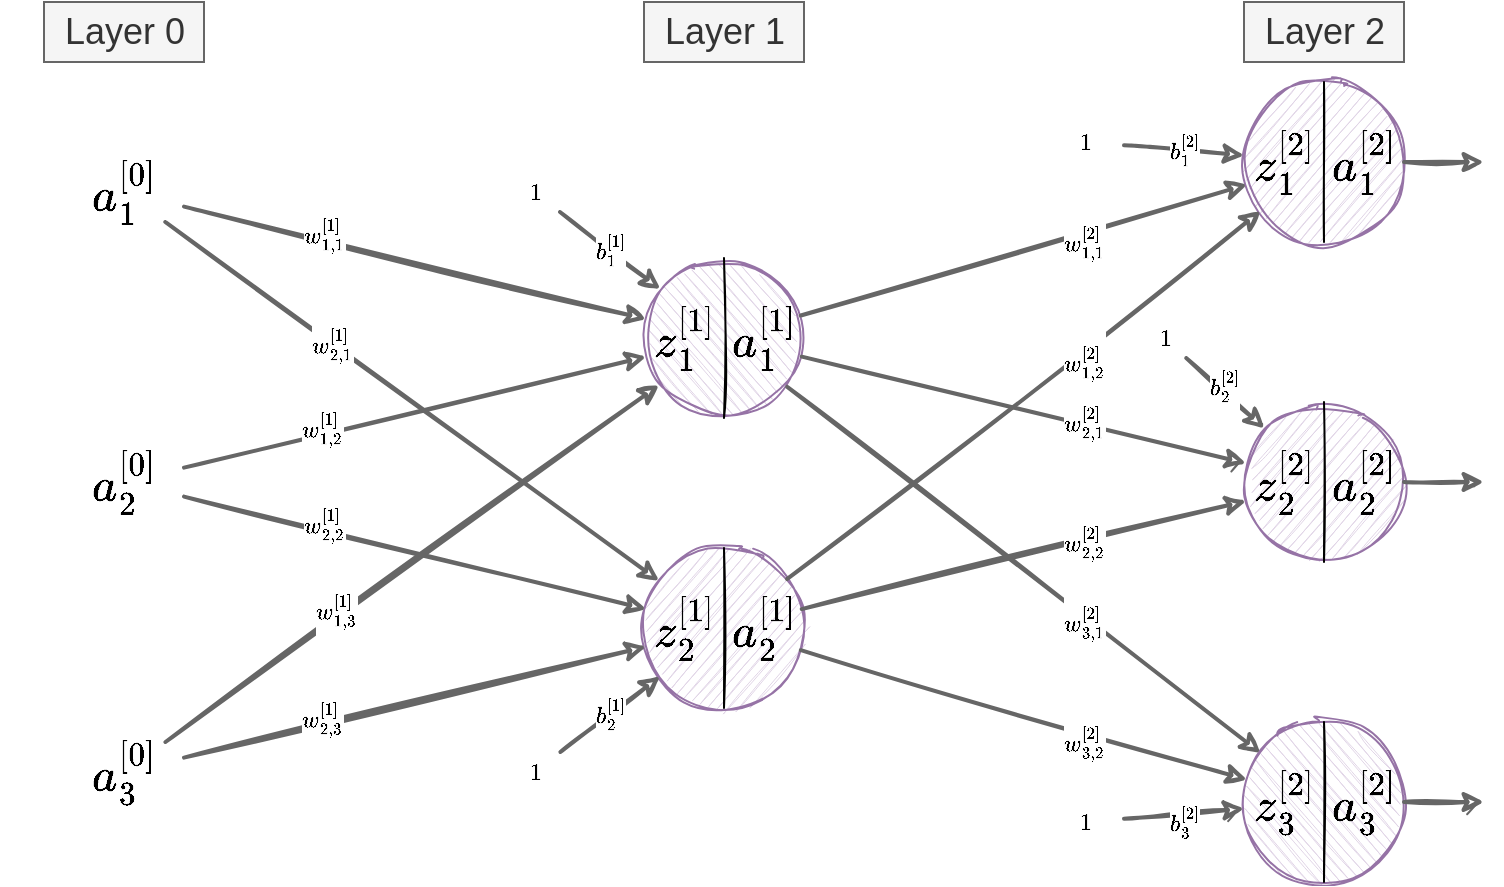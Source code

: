 <mxfile version="15.4.0" type="device"><diagram id="4wz7xuQKJkNMHfDtHuGY" name="Page-1"><mxGraphModel dx="763" dy="621" grid="1" gridSize="10" guides="1" tooltips="1" connect="1" arrows="1" fold="1" page="1" pageScale="1" pageWidth="850" pageHeight="1100" math="1" shadow="0"><root><mxCell id="0"/><mxCell id="1" parent="0"/><mxCell id="C5hVeB7MUXMw_cSj1rmT-40" value="" style="ellipse;whiteSpace=wrap;html=1;sketch=1;fontSize=32;fillColor=#e1d5e7;strokeColor=#9673a6;flipH=1;" vertex="1" parent="1"><mxGeometry x="680" y="360" width="80" height="80" as="geometry"/></mxCell><mxCell id="C5hVeB7MUXMw_cSj1rmT-41" value="" style="ellipse;whiteSpace=wrap;html=1;sketch=1;fontSize=32;fillColor=#e1d5e7;strokeColor=#9673a6;" vertex="1" parent="1"><mxGeometry x="680" y="40" width="80" height="80" as="geometry"/></mxCell><mxCell id="C5hVeB7MUXMw_cSj1rmT-42" value="" style="ellipse;whiteSpace=wrap;html=1;sketch=1;fontSize=32;fillColor=#e1d5e7;strokeColor=#9673a6;" vertex="1" parent="1"><mxGeometry x="680" y="200" width="80" height="80" as="geometry"/></mxCell><mxCell id="C5hVeB7MUXMw_cSj1rmT-60" value="$$z_1^{[2]}$$" style="text;html=1;strokeColor=none;fillColor=none;align=center;verticalAlign=middle;whiteSpace=wrap;rounded=0;fontSize=20;" vertex="1" parent="1"><mxGeometry x="670" y="65" width="60" height="30" as="geometry"/></mxCell><mxCell id="C5hVeB7MUXMw_cSj1rmT-61" value="$$a_1^{[2]}$$" style="text;html=1;strokeColor=none;fillColor=none;align=center;verticalAlign=middle;whiteSpace=wrap;rounded=0;fontSize=20;" vertex="1" parent="1"><mxGeometry x="710" y="65" width="60" height="30" as="geometry"/></mxCell><mxCell id="C5hVeB7MUXMw_cSj1rmT-63" value="$$z_2^{[2]}$$" style="text;html=1;strokeColor=none;fillColor=none;align=center;verticalAlign=middle;whiteSpace=wrap;rounded=0;fontSize=20;" vertex="1" parent="1"><mxGeometry x="670" y="225" width="60" height="30" as="geometry"/></mxCell><mxCell id="C5hVeB7MUXMw_cSj1rmT-64" value="$$a_2^{[2]}$$" style="text;html=1;strokeColor=none;fillColor=none;align=center;verticalAlign=middle;whiteSpace=wrap;rounded=0;fontSize=20;" vertex="1" parent="1"><mxGeometry x="710" y="225" width="60" height="30" as="geometry"/></mxCell><mxCell id="C5hVeB7MUXMw_cSj1rmT-66" value="$$z_3^{[2]}$$" style="text;html=1;strokeColor=none;fillColor=none;align=center;verticalAlign=middle;whiteSpace=wrap;rounded=0;fontSize=20;" vertex="1" parent="1"><mxGeometry x="670" y="385" width="60" height="30" as="geometry"/></mxCell><mxCell id="C5hVeB7MUXMw_cSj1rmT-67" value="$$a_3^{[2]}$$" style="text;html=1;strokeColor=none;fillColor=none;align=center;verticalAlign=middle;whiteSpace=wrap;rounded=0;fontSize=20;" vertex="1" parent="1"><mxGeometry x="710" y="385" width="60" height="30" as="geometry"/></mxCell><mxCell id="ma1jWITB2S8ZxH0wA29_-25" value="" style="ellipse;whiteSpace=wrap;html=1;sketch=1;fontSize=32;fillColor=#e1d5e7;strokeColor=#9673a6;flipH=1;" parent="1" vertex="1"><mxGeometry x="380" y="128" width="80" height="80" as="geometry"/></mxCell><mxCell id="C5hVeB7MUXMw_cSj1rmT-24" value="" style="ellipse;whiteSpace=wrap;html=1;sketch=1;fontSize=32;fillColor=#e1d5e7;strokeColor=#9673a6;" vertex="1" parent="1"><mxGeometry x="380" y="273" width="80" height="80" as="geometry"/></mxCell><mxCell id="C5hVeB7MUXMw_cSj1rmT-25" value="$$z_2^{[1]}$$" style="text;html=1;strokeColor=none;fillColor=none;align=center;verticalAlign=middle;whiteSpace=wrap;rounded=0;fontSize=20;" vertex="1" parent="1"><mxGeometry x="370" y="298" width="60" height="30" as="geometry"/></mxCell><mxCell id="C5hVeB7MUXMw_cSj1rmT-26" value="$$a_2^{[1]}$$" style="text;html=1;strokeColor=none;fillColor=none;align=center;verticalAlign=middle;whiteSpace=wrap;rounded=0;fontSize=20;" vertex="1" parent="1"><mxGeometry x="410" y="298" width="60" height="30" as="geometry"/></mxCell><mxCell id="br9fYgsfnUWQipwMjF4k-3" value="$$z_1^{[1]}$$" style="text;html=1;strokeColor=none;fillColor=none;align=center;verticalAlign=middle;whiteSpace=wrap;rounded=0;fontSize=20;" parent="1" vertex="1"><mxGeometry x="370" y="153" width="60" height="30" as="geometry"/></mxCell><mxCell id="br9fYgsfnUWQipwMjF4k-4" value="$$a_1^{[1]}$$" style="text;html=1;strokeColor=none;fillColor=none;align=center;verticalAlign=middle;whiteSpace=wrap;rounded=0;fontSize=20;" parent="1" vertex="1"><mxGeometry x="410" y="153" width="60" height="30" as="geometry"/></mxCell><mxCell id="ma1jWITB2S8ZxH0wA29_-26" value="$$w_{1,1}^{[1]}&lt;br style=&quot;font-size: 10px;&quot;&gt;$$" style="sketch=1;orthogonalLoop=1;jettySize=auto;html=1;fontSize=10;strokeWidth=2;fillColor=#f5f5f5;strokeColor=#666666;endArrow=classic;endFill=1;" parent="1" source="br9fYgsfnUWQipwMjF4k-6" target="ma1jWITB2S8ZxH0wA29_-25" edge="1"><mxGeometry x="-0.399" y="3" relative="1" as="geometry"><mxPoint x="152.349" y="103.527" as="sourcePoint"/><mxPoint as="offset"/></mxGeometry></mxCell><mxCell id="ma1jWITB2S8ZxH0wA29_-27" value="&lt;span style=&quot;background-color: rgb(255, 255, 255); font-size: 10px;&quot;&gt;$$w_{1,2}^{[1]}$$&lt;br style=&quot;font-size: 10px;&quot;&gt;&lt;/span&gt;" style="sketch=1;orthogonalLoop=1;jettySize=auto;html=1;fontSize=10;strokeWidth=2;fillColor=#f5f5f5;strokeColor=#666666;endArrow=classic;endFill=1;labelBackgroundColor=default;" parent="1" source="br9fYgsfnUWQipwMjF4k-7" target="ma1jWITB2S8ZxH0wA29_-25" edge="1"><mxGeometry x="-0.409" y="-2" relative="1" as="geometry"><mxPoint x="158.917" y="196.245" as="sourcePoint"/><mxPoint y="1" as="offset"/></mxGeometry></mxCell><mxCell id="ma1jWITB2S8ZxH0wA29_-28" value="$$w_{1,3}^{[1]}&lt;br style=&quot;font-size: 10px;&quot;&gt;$$" style="sketch=1;orthogonalLoop=1;jettySize=auto;html=1;fontSize=10;strokeWidth=2;fillColor=#f5f5f5;strokeColor=#666666;endArrow=classic;endFill=1;" parent="1" source="br9fYgsfnUWQipwMjF4k-8" target="ma1jWITB2S8ZxH0wA29_-25" edge="1"><mxGeometry x="-0.292" y="3" relative="1" as="geometry"><mxPoint x="152.349" y="376.473" as="sourcePoint"/><mxPoint as="offset"/></mxGeometry></mxCell><mxCell id="br9fYgsfnUWQipwMjF4k-6" value="$$a_1^{[0]}$$" style="text;html=1;strokeColor=none;fillColor=none;align=center;verticalAlign=middle;whiteSpace=wrap;rounded=0;fontSize=20;flipH=1;" parent="1" vertex="1"><mxGeometry x="90" y="80" width="60" height="30" as="geometry"/></mxCell><mxCell id="br9fYgsfnUWQipwMjF4k-7" value="$$a_2^{[0]}$$" style="text;html=1;strokeColor=none;fillColor=none;align=center;verticalAlign=middle;whiteSpace=wrap;rounded=0;fontSize=20;" parent="1" vertex="1"><mxGeometry x="90" y="225" width="60" height="30" as="geometry"/></mxCell><mxCell id="br9fYgsfnUWQipwMjF4k-8" value="$$a_3^{[0]}$$" style="text;html=1;strokeColor=none;fillColor=none;align=center;verticalAlign=middle;whiteSpace=wrap;rounded=0;fontSize=20;" parent="1" vertex="1"><mxGeometry x="90" y="370" width="60" height="30" as="geometry"/></mxCell><mxCell id="ma1jWITB2S8ZxH0wA29_-41" value="$$1$$" style="text;html=1;align=center;verticalAlign=middle;resizable=0;points=[];autosize=1;fontSize=10;" parent="1" vertex="1"><mxGeometry x="305" y="85" width="40" height="20" as="geometry"/></mxCell><mxCell id="C5hVeB7MUXMw_cSj1rmT-19" value="$$b_1^{[1]}$$" style="sketch=1;orthogonalLoop=1;jettySize=auto;html=1;fontSize=10;strokeWidth=2;fillColor=#f5f5f5;strokeColor=#666666;endArrow=classic;endFill=1;spacing=0;labelBackgroundColor=default;labelBorderColor=none;" edge="1" parent="1" source="ma1jWITB2S8ZxH0wA29_-41" target="ma1jWITB2S8ZxH0wA29_-25"><mxGeometry x="250" y="-10" as="geometry"><mxPoint x="164.999" y="370" as="sourcePoint"/><mxPoint x="328.842" y="477.987" as="targetPoint"/><Array as="points"/><mxPoint as="offset"/></mxGeometry></mxCell><mxCell id="C5hVeB7MUXMw_cSj1rmT-22" value="$$1$$" style="text;html=1;align=center;verticalAlign=middle;resizable=0;points=[];autosize=1;fontSize=10;" vertex="1" parent="1"><mxGeometry x="305" y="375" width="40" height="20" as="geometry"/></mxCell><mxCell id="C5hVeB7MUXMw_cSj1rmT-23" value="$$b_2^{[1]}$$" style="sketch=1;orthogonalLoop=1;jettySize=auto;html=1;fontSize=10;strokeWidth=2;fillColor=#f5f5f5;strokeColor=#666666;endArrow=classic;endFill=1;spacing=3;shadow=0;" edge="1" parent="1" source="C5hVeB7MUXMw_cSj1rmT-22" target="C5hVeB7MUXMw_cSj1rmT-24"><mxGeometry x="250" y="190" as="geometry"><mxPoint x="164.999" y="570" as="sourcePoint"/><mxPoint x="328.842" y="677.987" as="targetPoint"/><Array as="points"/><mxPoint as="offset"/></mxGeometry></mxCell><mxCell id="C5hVeB7MUXMw_cSj1rmT-31" value="$$w_{2,1}^{[1]}&lt;br style=&quot;font-size: 10px&quot;&gt;$$" style="sketch=1;orthogonalLoop=1;jettySize=auto;html=1;fontSize=10;strokeWidth=2;fillColor=#f5f5f5;strokeColor=#666666;endArrow=classic;endFill=1;" edge="1" parent="1" source="br9fYgsfnUWQipwMjF4k-6" target="C5hVeB7MUXMw_cSj1rmT-24"><mxGeometry x="-0.322" y="-1" relative="1" as="geometry"><mxPoint x="160" y="114.319" as="sourcePoint"/><mxPoint x="326.801" y="166.134" as="targetPoint"/><mxPoint y="-1" as="offset"/></mxGeometry></mxCell><mxCell id="C5hVeB7MUXMw_cSj1rmT-32" value="Layer 0" style="text;html=1;align=center;verticalAlign=middle;resizable=0;points=[];autosize=1;strokeColor=#666666;fillColor=#f5f5f5;fontSize=18;fontColor=#333333;" vertex="1" parent="1"><mxGeometry x="80" width="80" height="30" as="geometry"/></mxCell><mxCell id="ClwESRYNOHez5iAGAVt0-2" value="" style="endArrow=none;html=1;rounded=0;fontSize=32;edgeStyle=orthogonalEdgeStyle;entryX=0.5;entryY=0;entryDx=0;entryDy=0;exitX=0.5;exitY=1;exitDx=0;exitDy=0;sketch=1;" parent="1" source="ma1jWITB2S8ZxH0wA29_-25" target="ma1jWITB2S8ZxH0wA29_-25" edge="1"><mxGeometry x="370" y="128" width="50" height="50" as="geometry"><mxPoint x="480" y="138" as="sourcePoint"/><mxPoint x="480" y="48" as="targetPoint"/></mxGeometry></mxCell><mxCell id="C5hVeB7MUXMw_cSj1rmT-27" value="" style="endArrow=none;html=1;rounded=0;fontSize=32;edgeStyle=orthogonalEdgeStyle;entryX=0.5;entryY=0;entryDx=0;entryDy=0;exitX=0.5;exitY=1;exitDx=0;exitDy=0;sketch=1;" edge="1" parent="1" source="C5hVeB7MUXMw_cSj1rmT-24" target="C5hVeB7MUXMw_cSj1rmT-24"><mxGeometry x="370" y="273" width="50" height="50" as="geometry"><mxPoint x="480" y="283" as="sourcePoint"/><mxPoint x="480" y="193" as="targetPoint"/></mxGeometry></mxCell><mxCell id="C5hVeB7MUXMw_cSj1rmT-33" value="$$w_{2,3}^{[1]}&lt;br style=&quot;font-size: 10px&quot;&gt;$$" style="sketch=1;orthogonalLoop=1;jettySize=auto;html=1;fontSize=10;strokeWidth=2;fillColor=#f5f5f5;strokeColor=#666666;endArrow=classic;endFill=1;" edge="1" parent="1" source="br9fYgsfnUWQipwMjF4k-8" target="C5hVeB7MUXMw_cSj1rmT-24"><mxGeometry x="-0.399" y="3" relative="1" as="geometry"><mxPoint x="144.794" y="120" as="sourcePoint"/><mxPoint x="280" y="480" as="targetPoint"/><mxPoint as="offset"/></mxGeometry></mxCell><mxCell id="C5hVeB7MUXMw_cSj1rmT-34" value="$$w_{2,2}^{[1]}&lt;br style=&quot;font-size: 10px&quot;&gt;$$" style="sketch=1;orthogonalLoop=1;jettySize=auto;html=1;fontSize=10;strokeWidth=2;fillColor=#f5f5f5;strokeColor=#666666;endArrow=classic;endFill=1;" edge="1" parent="1" source="br9fYgsfnUWQipwMjF4k-7" target="C5hVeB7MUXMw_cSj1rmT-24"><mxGeometry x="-0.399" y="3" relative="1" as="geometry"><mxPoint x="154.794" y="130" as="sourcePoint"/><mxPoint x="70" y="320" as="targetPoint"/><mxPoint as="offset"/></mxGeometry></mxCell><mxCell id="C5hVeB7MUXMw_cSj1rmT-45" value="$$w_{1,1}^{[2]}&lt;br style=&quot;font-size: 10px&quot;&gt;$$" style="sketch=1;orthogonalLoop=1;jettySize=auto;html=1;fontSize=10;strokeWidth=2;fillColor=#f5f5f5;strokeColor=#666666;endArrow=classic;endFill=1;" edge="1" parent="1" source="ma1jWITB2S8ZxH0wA29_-25" target="C5hVeB7MUXMw_cSj1rmT-41"><mxGeometry x="0.257" y="-5" relative="1" as="geometry"><mxPoint x="490" y="120" as="sourcePoint"/><mxPoint x="391.134" y="168.543" as="targetPoint"/><mxPoint as="offset"/></mxGeometry></mxCell><mxCell id="C5hVeB7MUXMw_cSj1rmT-46" value="$$w_{2,1}^{[2]}&lt;br style=&quot;font-size: 10px&quot;&gt;$$" style="sketch=1;orthogonalLoop=1;jettySize=auto;html=1;fontSize=10;strokeWidth=2;fillColor=#f5f5f5;strokeColor=#666666;endArrow=classic;endFill=1;" edge="1" parent="1" source="ma1jWITB2S8ZxH0wA29_-25" target="C5hVeB7MUXMw_cSj1rmT-42"><mxGeometry x="0.268" y="1" relative="1" as="geometry"><mxPoint x="520" y="220" as="sourcePoint"/><mxPoint x="401.134" y="178.543" as="targetPoint"/><mxPoint as="offset"/></mxGeometry></mxCell><mxCell id="C5hVeB7MUXMw_cSj1rmT-47" value="$$w_{3,1}^{[2]}&lt;br style=&quot;font-size: 10px&quot;&gt;$$" style="sketch=1;orthogonalLoop=1;jettySize=auto;html=1;fontSize=10;strokeWidth=2;fillColor=#f5f5f5;strokeColor=#666666;endArrow=classic;endFill=1;" edge="1" parent="1" source="ma1jWITB2S8ZxH0wA29_-25" target="C5hVeB7MUXMw_cSj1rmT-40"><mxGeometry x="0.265" y="-2" relative="1" as="geometry"><mxPoint x="510" y="230" as="sourcePoint"/><mxPoint x="411.134" y="188.543" as="targetPoint"/><mxPoint as="offset"/></mxGeometry></mxCell><mxCell id="C5hVeB7MUXMw_cSj1rmT-48" value="$$w_{3,2}^{[2]}&lt;br style=&quot;font-size: 10px&quot;&gt;$$" style="sketch=1;orthogonalLoop=1;jettySize=auto;html=1;fontSize=10;strokeWidth=2;fillColor=#f5f5f5;strokeColor=#666666;endArrow=classic;endFill=1;" edge="1" parent="1" source="C5hVeB7MUXMw_cSj1rmT-24" target="C5hVeB7MUXMw_cSj1rmT-40"><mxGeometry x="0.28" y="-5" relative="1" as="geometry"><mxPoint x="190" y="142.3" as="sourcePoint"/><mxPoint x="421.134" y="198.543" as="targetPoint"/><mxPoint as="offset"/></mxGeometry></mxCell><mxCell id="C5hVeB7MUXMw_cSj1rmT-49" value="$$w_{2,2}^{[2]}&lt;br style=&quot;font-size: 10px&quot;&gt;$$" style="sketch=1;orthogonalLoop=1;jettySize=auto;html=1;fontSize=10;strokeWidth=2;fillColor=#f5f5f5;strokeColor=#666666;endArrow=classic;endFill=1;" edge="1" parent="1" source="C5hVeB7MUXMw_cSj1rmT-24" target="C5hVeB7MUXMw_cSj1rmT-42"><mxGeometry x="0.268" y="-1" relative="1" as="geometry"><mxPoint x="200" y="152.3" as="sourcePoint"/><mxPoint x="431.134" y="208.543" as="targetPoint"/><mxPoint as="offset"/></mxGeometry></mxCell><mxCell id="C5hVeB7MUXMw_cSj1rmT-50" value="$$w_{1,2}^{[2]}&lt;br style=&quot;font-size: 10px&quot;&gt;$$" style="sketch=1;orthogonalLoop=1;jettySize=auto;html=1;fontSize=10;strokeWidth=2;fillColor=#f5f5f5;strokeColor=#666666;endArrow=classic;endFill=1;" edge="1" parent="1" source="C5hVeB7MUXMw_cSj1rmT-24" target="C5hVeB7MUXMw_cSj1rmT-41"><mxGeometry x="0.226" y="-5" relative="1" as="geometry"><mxPoint x="210" y="162.3" as="sourcePoint"/><mxPoint x="441.134" y="218.543" as="targetPoint"/><mxPoint as="offset"/></mxGeometry></mxCell><mxCell id="C5hVeB7MUXMw_cSj1rmT-51" value="$$1$$" style="text;html=1;align=center;verticalAlign=middle;resizable=0;points=[];autosize=1;fontSize=10;" vertex="1" parent="1"><mxGeometry x="580" y="60.0" width="40" height="20" as="geometry"/></mxCell><mxCell id="C5hVeB7MUXMw_cSj1rmT-52" value="$$b_1^{[2]}$$" style="sketch=1;orthogonalLoop=1;jettySize=auto;html=1;fontSize=10;strokeWidth=2;fillColor=#f5f5f5;strokeColor=#666666;endArrow=classic;endFill=1;spacing=0;labelBackgroundColor=default;labelBorderColor=none;" edge="1" parent="1" source="C5hVeB7MUXMw_cSj1rmT-51" target="C5hVeB7MUXMw_cSj1rmT-41"><mxGeometry x="480" y="-73.63" as="geometry"><mxPoint x="394.999" y="306.37" as="sourcePoint"/><mxPoint x="618.283" y="79.998" as="targetPoint"/><Array as="points"/><mxPoint as="offset"/></mxGeometry></mxCell><mxCell id="C5hVeB7MUXMw_cSj1rmT-53" value="$$1$$" style="text;html=1;align=center;verticalAlign=middle;resizable=0;points=[];autosize=1;fontSize=10;" vertex="1" parent="1"><mxGeometry x="580" y="400" width="40" height="20" as="geometry"/></mxCell><mxCell id="C5hVeB7MUXMw_cSj1rmT-54" value="$$b_3^{[2]}$$" style="sketch=1;orthogonalLoop=1;jettySize=auto;html=1;fontSize=10;strokeWidth=2;fillColor=#f5f5f5;strokeColor=#666666;endArrow=classic;endFill=1;spacing=0;labelBackgroundColor=default;labelBorderColor=none;" edge="1" parent="1" source="C5hVeB7MUXMw_cSj1rmT-53" target="C5hVeB7MUXMw_cSj1rmT-40"><mxGeometry as="geometry"><mxPoint x="424.999" y="730" as="sourcePoint"/><mxPoint x="648.283" y="503.628" as="targetPoint"/><Array as="points"/><mxPoint y="4" as="offset"/></mxGeometry></mxCell><mxCell id="C5hVeB7MUXMw_cSj1rmT-55" value="$$1$$" style="text;html=1;align=center;verticalAlign=middle;resizable=0;points=[];autosize=1;fontSize=10;" vertex="1" parent="1"><mxGeometry x="620" y="158" width="40" height="20" as="geometry"/></mxCell><mxCell id="C5hVeB7MUXMw_cSj1rmT-56" value="$$b_2^{[2]}$$" style="sketch=1;orthogonalLoop=1;jettySize=auto;html=1;fontSize=10;strokeWidth=2;fillColor=#f5f5f5;strokeColor=#666666;endArrow=classic;endFill=1;spacing=0;labelBackgroundColor=default;labelBorderColor=none;" edge="1" parent="1" source="C5hVeB7MUXMw_cSj1rmT-55" target="C5hVeB7MUXMw_cSj1rmT-42"><mxGeometry as="geometry"><mxPoint x="536.719" y="434.37" as="sourcePoint"/><mxPoint x="760.003" y="207.998" as="targetPoint"/><Array as="points"/><mxPoint x="-1" y="-4" as="offset"/></mxGeometry></mxCell><mxCell id="C5hVeB7MUXMw_cSj1rmT-58" value="Layer 1" style="text;html=1;align=center;verticalAlign=middle;resizable=0;points=[];autosize=1;strokeColor=#666666;fillColor=#f5f5f5;fontSize=18;fontColor=#333333;" vertex="1" parent="1"><mxGeometry x="380" width="80" height="30" as="geometry"/></mxCell><mxCell id="C5hVeB7MUXMw_cSj1rmT-59" value="Layer 2" style="text;html=1;align=center;verticalAlign=middle;resizable=0;points=[];autosize=1;strokeColor=#666666;fillColor=#f5f5f5;fontSize=18;fontColor=#333333;" vertex="1" parent="1"><mxGeometry x="680" width="80" height="30" as="geometry"/></mxCell><mxCell id="C5hVeB7MUXMw_cSj1rmT-62" value="" style="endArrow=none;html=1;rounded=0;fontSize=32;edgeStyle=orthogonalEdgeStyle;entryX=0.5;entryY=0;entryDx=0;entryDy=0;exitX=0.5;exitY=1;exitDx=0;exitDy=0;sketch=1;" edge="1" parent="1"><mxGeometry x="670" y="40" width="50" height="50" as="geometry"><mxPoint x="720" y="120" as="sourcePoint"/><mxPoint x="720" y="40" as="targetPoint"/></mxGeometry></mxCell><mxCell id="C5hVeB7MUXMw_cSj1rmT-65" value="" style="endArrow=none;html=1;rounded=0;fontSize=32;edgeStyle=orthogonalEdgeStyle;entryX=0.5;entryY=0;entryDx=0;entryDy=0;exitX=0.5;exitY=1;exitDx=0;exitDy=0;sketch=1;" edge="1" parent="1"><mxGeometry x="670" y="200" width="50" height="50" as="geometry"><mxPoint x="720" y="280" as="sourcePoint"/><mxPoint x="720" y="200" as="targetPoint"/></mxGeometry></mxCell><mxCell id="C5hVeB7MUXMw_cSj1rmT-68" value="" style="endArrow=none;html=1;rounded=0;fontSize=32;edgeStyle=orthogonalEdgeStyle;entryX=0.5;entryY=0;entryDx=0;entryDy=0;exitX=0.5;exitY=1;exitDx=0;exitDy=0;sketch=1;" edge="1" parent="1"><mxGeometry x="670" y="360" width="50" height="50" as="geometry"><mxPoint x="720" y="440.0" as="sourcePoint"/><mxPoint x="720" y="360" as="targetPoint"/></mxGeometry></mxCell><mxCell id="C5hVeB7MUXMw_cSj1rmT-70" value="" style="sketch=1;orthogonalLoop=1;jettySize=auto;html=1;fontSize=10;strokeWidth=2;fillColor=#f5f5f5;strokeColor=#666666;endArrow=classic;endFill=1;" edge="1" parent="1" source="C5hVeB7MUXMw_cSj1rmT-41"><mxGeometry x="0.257" y="-5" relative="1" as="geometry"><mxPoint x="468.387" y="166.757" as="sourcePoint"/><mxPoint x="800" y="80" as="targetPoint"/><mxPoint as="offset"/></mxGeometry></mxCell><mxCell id="C5hVeB7MUXMw_cSj1rmT-71" value="" style="sketch=1;orthogonalLoop=1;jettySize=auto;html=1;fontSize=10;strokeWidth=2;fillColor=#f5f5f5;strokeColor=#666666;endArrow=classic;endFill=1;" edge="1" parent="1" source="C5hVeB7MUXMw_cSj1rmT-42"><mxGeometry x="0.257" y="-5" relative="1" as="geometry"><mxPoint x="770.0" y="90" as="sourcePoint"/><mxPoint x="800" y="240" as="targetPoint"/><mxPoint as="offset"/></mxGeometry></mxCell><mxCell id="C5hVeB7MUXMw_cSj1rmT-72" value="" style="sketch=1;orthogonalLoop=1;jettySize=auto;html=1;fontSize=10;strokeWidth=2;fillColor=#f5f5f5;strokeColor=#666666;endArrow=classic;endFill=1;" edge="1" parent="1" source="C5hVeB7MUXMw_cSj1rmT-40"><mxGeometry x="0.257" y="-5" relative="1" as="geometry"><mxPoint x="780.0" y="100" as="sourcePoint"/><mxPoint x="800" y="400" as="targetPoint"/><mxPoint as="offset"/></mxGeometry></mxCell></root></mxGraphModel></diagram></mxfile>